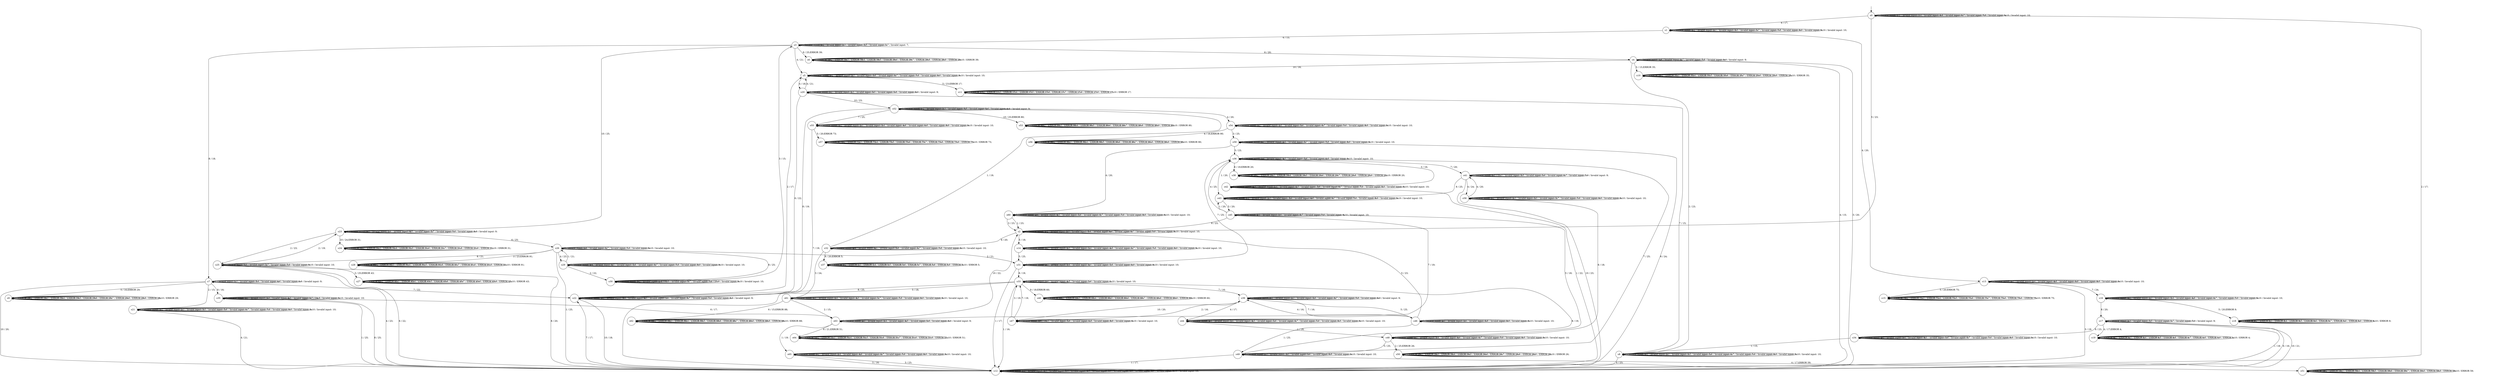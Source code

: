 digraph g {
__start0 [label="" shape="none"];

	s0 [shape="circle" label="s0"];
	s1 [shape="circle" label="s1"];
	s2 [shape="circle" label="s2"];
	s3 [shape="circle" label="s3"];
	s4 [shape="circle" label="s4"];
	s5 [shape="circle" label="s5"];
	s6 [shape="circle" label="s6"];
	s7 [shape="circle" label="s7"];
	s8 [shape="circle" label="s8"];
	s9 [shape="circle" label="s9"];
	s10 [shape="circle" label="s10"];
	s11 [shape="circle" label="s11"];
	s12 [shape="circle" label="s12"];
	s13 [shape="circle" label="s13"];
	s14 [shape="circle" label="s14"];
	s15 [shape="circle" label="s15"];
	s16 [shape="circle" label="s16"];
	s17 [shape="circle" label="s17"];
	s18 [shape="circle" label="s18"];
	s19 [shape="circle" label="s19"];
	s20 [shape="circle" label="s20"];
	s21 [shape="circle" label="s21"];
	s22 [shape="circle" label="s22"];
	s23 [shape="circle" label="s23"];
	s24 [shape="circle" label="s24"];
	s25 [shape="circle" label="s25"];
	s26 [shape="circle" label="s26"];
	s27 [shape="circle" label="s27"];
	s28 [shape="circle" label="s28"];
	s29 [shape="circle" label="s29"];
	s30 [shape="circle" label="s30"];
	s31 [shape="circle" label="s31"];
	s32 [shape="circle" label="s32"];
	s33 [shape="circle" label="s33"];
	s34 [shape="circle" label="s34"];
	s35 [shape="circle" label="s35"];
	s36 [shape="circle" label="s36"];
	s37 [shape="circle" label="s37"];
	s38 [shape="circle" label="s38"];
	s39 [shape="circle" label="s39"];
	s40 [shape="circle" label="s40"];
	s41 [shape="circle" label="s41"];
	s42 [shape="circle" label="s42"];
	s43 [shape="circle" label="s43"];
	s44 [shape="circle" label="s44"];
	s45 [shape="circle" label="s45"];
	s46 [shape="circle" label="s46"];
	s47 [shape="circle" label="s47"];
	s48 [shape="circle" label="s48"];
	s49 [shape="circle" label="s49"];
	s50 [shape="circle" label="s50"];
	s51 [shape="circle" label="s51"];
	s52 [shape="circle" label="s52"];
	s53 [shape="circle" label="s53"];
	s54 [shape="circle" label="s54"];
	s55 [shape="circle" label="s55"];
	s56 [shape="circle" label="s56"];
	s57 [shape="circle" label="s57"];
	s58 [shape="circle" label="s58"];
	s59 [shape="circle" label="s59"];
	s60 [shape="circle" label="s60"];
	s61 [shape="circle" label="s61"];
	s62 [shape="circle" label="s62"];
	s63 [shape="circle" label="s63"];
	s64 [shape="circle" label="s64"];
	s65 [shape="circle" label="s65"];
	s0 -> s0 [label="1 / Invalid input: 1;"];
	s0 -> s12 [label="2 / 17;"];
	s0 -> s0 [label="3 / Invalid input: 3;"];
	s0 -> s0 [label="4 / Invalid input: 4;"];
	s0 -> s2 [label="5 / 23;"];
	s0 -> s0 [label="6 / Invalid input: 6;"];
	s0 -> s0 [label="7 / Invalid input: 7;"];
	s0 -> s1 [label="8 / 17;"];
	s0 -> s0 [label="9 / Invalid input: 9;"];
	s0 -> s0 [label="10 / Invalid input: 10;"];
	s1 -> s1 [label="1 / Invalid input: 1;"];
	s1 -> s1 [label="2 / Invalid input: 2;"];
	s1 -> s1 [label="3 / Invalid input: 3;"];
	s1 -> s13 [label="4 / 20;"];
	s1 -> s1 [label="5 / Invalid input: 5;"];
	s1 -> s3 [label="6 / 15;"];
	s1 -> s1 [label="7 / Invalid input: 7;"];
	s1 -> s1 [label="8 / Invalid input: 8;"];
	s1 -> s1 [label="9 / Invalid input: 9;"];
	s1 -> s1 [label="10 / Invalid input: 10;"];
	s2 -> s2 [label="1 / Invalid input: 1;"];
	s2 -> s2 [label="2 / Invalid input: 2;"];
	s2 -> s2 [label="3 / Invalid input: 3;"];
	s2 -> s2 [label="4 / Invalid input: 4;"];
	s2 -> s14 [label="5 / 18;"];
	s2 -> s2 [label="6 / Invalid input: 6;"];
	s2 -> s2 [label="7 / Invalid input: 7;"];
	s2 -> s32 [label="8 / 20;"];
	s2 -> s2 [label="9 / Invalid input: 9;"];
	s2 -> s2 [label="10 / Invalid input: 10;"];
	s3 -> s3 [label="1 / Invalid input: 1;"];
	s3 -> s3 [label="2 / Invalid input: 2;"];
	s3 -> s3 [label="3 / Invalid input: 3;"];
	s3 -> s5 [label="4 / 21;"];
	s3 -> s3 [label="5 / Invalid input: 5;"];
	s3 -> s4 [label="6 / 20;"];
	s3 -> s3 [label="7 / Invalid input: 7;"];
	s3 -> s7 [label="8 / 18;"];
	s3 -> s6 [label="9 / 25;ERROR 39;"];
	s3 -> s23 [label="10 / 25;"];
	s4 -> s4 [label="1 / Invalid input: 1;"];
	s4 -> s8 [label="2 / 23;"];
	s4 -> s12 [label="3 / 20;"];
	s4 -> s12 [label="4 / 15;"];
	s4 -> s10 [label="5 / 15;ERROR 35;"];
	s4 -> s4 [label="6 / Invalid input: 6;"];
	s4 -> s4 [label="7 / Invalid input: 7;"];
	s4 -> s4 [label="8 / Invalid input: 8;"];
	s4 -> s4 [label="9 / Invalid input: 9;"];
	s4 -> s5 [label="10 / 16;"];
	s5 -> s5 [label="1 / Invalid input: 1;"];
	s5 -> s5 [label="2 / Invalid input: 2;"];
	s5 -> s5 [label="3 / Invalid input: 3;"];
	s5 -> s20 [label="4 / 18;"];
	s5 -> s11 [label="5 / 23;ERROR 17;"];
	s5 -> s5 [label="6 / Invalid input: 6;"];
	s5 -> s5 [label="7 / Invalid input: 7;"];
	s5 -> s5 [label="8 / Invalid input: 8;"];
	s5 -> s5 [label="9 / Invalid input: 9;"];
	s5 -> s5 [label="10 / Invalid input: 10;"];
	s6 -> s6 [label="1 / ERROR 39;"];
	s6 -> s6 [label="2 / ERROR 39;"];
	s6 -> s6 [label="3 / ERROR 39;"];
	s6 -> s6 [label="4 / ERROR 39;"];
	s6 -> s6 [label="5 / ERROR 39;"];
	s6 -> s6 [label="6 / ERROR 39;"];
	s6 -> s6 [label="7 / ERROR 39;"];
	s6 -> s6 [label="8 / ERROR 39;"];
	s6 -> s6 [label="9 / ERROR 39;"];
	s6 -> s6 [label="10 / ERROR 39;"];
	s7 -> s7 [label="1 / Invalid input: 1;"];
	s7 -> s21 [label="2 / 15;"];
	s7 -> s7 [label="3 / Invalid input: 3;"];
	s7 -> s7 [label="4 / Invalid input: 4;"];
	s7 -> s9 [label="5 / 16;ERROR 29;"];
	s7 -> s7 [label="6 / Invalid input: 6;"];
	s7 -> s22 [label="7 / 22;"];
	s7 -> s35 [label="8 / 16;"];
	s7 -> s7 [label="9 / Invalid input: 9;"];
	s7 -> s12 [label="10 / 20;"];
	s8 -> s8 [label="1 / Invalid input: 1;"];
	s8 -> s8 [label="2 / Invalid input: 2;"];
	s8 -> s8 [label="3 / Invalid input: 3;"];
	s8 -> s12 [label="4 / 23;"];
	s8 -> s8 [label="5 / Invalid input: 5;"];
	s8 -> s8 [label="6 / Invalid input: 6;"];
	s8 -> s8 [label="7 / Invalid input: 7;"];
	s8 -> s8 [label="8 / Invalid input: 8;"];
	s8 -> s8 [label="9 / Invalid input: 9;"];
	s8 -> s8 [label="10 / Invalid input: 10;"];
	s9 -> s9 [label="1 / ERROR 29;"];
	s9 -> s9 [label="2 / ERROR 29;"];
	s9 -> s9 [label="3 / ERROR 29;"];
	s9 -> s9 [label="4 / ERROR 29;"];
	s9 -> s9 [label="5 / ERROR 29;"];
	s9 -> s9 [label="6 / ERROR 29;"];
	s9 -> s9 [label="7 / ERROR 29;"];
	s9 -> s9 [label="8 / ERROR 29;"];
	s9 -> s9 [label="9 / ERROR 29;"];
	s9 -> s9 [label="10 / ERROR 29;"];
	s10 -> s10 [label="1 / ERROR 35;"];
	s10 -> s10 [label="2 / ERROR 35;"];
	s10 -> s10 [label="3 / ERROR 35;"];
	s10 -> s10 [label="4 / ERROR 35;"];
	s10 -> s10 [label="5 / ERROR 35;"];
	s10 -> s10 [label="6 / ERROR 35;"];
	s10 -> s10 [label="7 / ERROR 35;"];
	s10 -> s10 [label="8 / ERROR 35;"];
	s10 -> s10 [label="9 / ERROR 35;"];
	s10 -> s10 [label="10 / ERROR 35;"];
	s11 -> s11 [label="1 / ERROR 17;"];
	s11 -> s11 [label="2 / ERROR 17;"];
	s11 -> s11 [label="3 / ERROR 17;"];
	s11 -> s11 [label="4 / ERROR 17;"];
	s11 -> s11 [label="5 / ERROR 17;"];
	s11 -> s11 [label="6 / ERROR 17;"];
	s11 -> s11 [label="7 / ERROR 17;"];
	s11 -> s11 [label="8 / ERROR 17;"];
	s11 -> s11 [label="9 / ERROR 17;"];
	s11 -> s11 [label="10 / ERROR 17;"];
	s12 -> s12 [label="1 / Invalid input: 1;"];
	s12 -> s12 [label="2 / Invalid input: 2;"];
	s12 -> s12 [label="3 / Invalid input: 3;"];
	s12 -> s12 [label="4 / Invalid input: 4;"];
	s12 -> s12 [label="5 / Invalid input: 5;"];
	s12 -> s12 [label="6 / Invalid input: 6;"];
	s12 -> s22 [label="7 / 17;"];
	s12 -> s12 [label="8 / Invalid input: 8;"];
	s12 -> s12 [label="9 / Invalid input: 9;"];
	s12 -> s12 [label="10 / Invalid input: 10;"];
	s13 -> s13 [label="1 / Invalid input: 1;"];
	s13 -> s13 [label="2 / Invalid input: 2;"];
	s13 -> s12 [label="3 / 19;"];
	s13 -> s13 [label="4 / Invalid input: 4;"];
	s13 -> s15 [label="5 / 20;ERROR 75;"];
	s13 -> s13 [label="6 / Invalid input: 6;"];
	s13 -> s16 [label="7 / 24;"];
	s13 -> s13 [label="8 / Invalid input: 8;"];
	s13 -> s13 [label="9 / Invalid input: 9;"];
	s13 -> s13 [label="10 / Invalid input: 10;"];
	s14 -> s14 [label="1 / Invalid input: 1;"];
	s14 -> s14 [label="2 / Invalid input: 2;"];
	s14 -> s14 [label="3 / Invalid input: 3;"];
	s14 -> s14 [label="4 / Invalid input: 4;"];
	s14 -> s31 [label="5 / 25;"];
	s14 -> s14 [label="6 / Invalid input: 6;"];
	s14 -> s14 [label="7 / Invalid input: 7;"];
	s14 -> s14 [label="8 / Invalid input: 8;"];
	s14 -> s14 [label="9 / Invalid input: 9;"];
	s14 -> s14 [label="10 / Invalid input: 10;"];
	s15 -> s15 [label="1 / ERROR 75;"];
	s15 -> s15 [label="2 / ERROR 75;"];
	s15 -> s15 [label="3 / ERROR 75;"];
	s15 -> s15 [label="4 / ERROR 75;"];
	s15 -> s15 [label="5 / ERROR 75;"];
	s15 -> s15 [label="6 / ERROR 75;"];
	s15 -> s15 [label="7 / ERROR 75;"];
	s15 -> s15 [label="8 / ERROR 75;"];
	s15 -> s15 [label="9 / ERROR 75;"];
	s15 -> s15 [label="10 / ERROR 75;"];
	s16 -> s16 [label="1 / Invalid input: 1;"];
	s16 -> s16 [label="2 / Invalid input: 2;"];
	s16 -> s16 [label="3 / Invalid input: 3;"];
	s16 -> s16 [label="4 / Invalid input: 4;"];
	s16 -> s18 [label="5 / 20;ERROR 9;"];
	s16 -> s16 [label="6 / Invalid input: 6;"];
	s16 -> s16 [label="7 / Invalid input: 7;"];
	s16 -> s17 [label="8 / 20;"];
	s16 -> s16 [label="9 / Invalid input: 9;"];
	s16 -> s16 [label="10 / Invalid input: 10;"];
	s17 -> s12 [label="1 / 18;"];
	s17 -> s17 [label="2 / Invalid input: 2;"];
	s17 -> s17 [label="3 / Invalid input: 3;"];
	s17 -> s19 [label="4 / 17;ERROR 4;"];
	s17 -> s17 [label="5 / Invalid input: 5;"];
	s17 -> s12 [label="6 / 16;"];
	s17 -> s17 [label="7 / Invalid input: 7;"];
	s17 -> s34 [label="8 / 23;"];
	s17 -> s17 [label="9 / Invalid input: 9;"];
	s17 -> s12 [label="10 / 21;"];
	s18 -> s18 [label="1 / ERROR 9;"];
	s18 -> s18 [label="2 / ERROR 9;"];
	s18 -> s18 [label="3 / ERROR 9;"];
	s18 -> s18 [label="4 / ERROR 9;"];
	s18 -> s18 [label="5 / ERROR 9;"];
	s18 -> s18 [label="6 / ERROR 9;"];
	s18 -> s18 [label="7 / ERROR 9;"];
	s18 -> s18 [label="8 / ERROR 9;"];
	s18 -> s18 [label="9 / ERROR 9;"];
	s18 -> s18 [label="10 / ERROR 9;"];
	s19 -> s19 [label="1 / ERROR 4;"];
	s19 -> s19 [label="2 / ERROR 4;"];
	s19 -> s19 [label="3 / ERROR 4;"];
	s19 -> s19 [label="4 / ERROR 4;"];
	s19 -> s19 [label="5 / ERROR 4;"];
	s19 -> s19 [label="6 / ERROR 4;"];
	s19 -> s19 [label="7 / ERROR 4;"];
	s19 -> s19 [label="8 / ERROR 4;"];
	s19 -> s19 [label="9 / ERROR 4;"];
	s19 -> s19 [label="10 / ERROR 4;"];
	s20 -> s20 [label="1 / Invalid input: 1;"];
	s20 -> s20 [label="2 / Invalid input: 2;"];
	s20 -> s20 [label="3 / Invalid input: 3;"];
	s20 -> s5 [label="4 / 21;"];
	s20 -> s20 [label="5 / Invalid input: 5;"];
	s20 -> s22 [label="6 / 22;"];
	s20 -> s8 [label="7 / 15;"];
	s20 -> s20 [label="8 / Invalid input: 8;"];
	s20 -> s20 [label="9 / Invalid input: 9;"];
	s20 -> s52 [label="10 / 23;"];
	s21 -> s21 [label="1 / Invalid input: 1;"];
	s21 -> s21 [label="2 / Invalid input: 2;"];
	s21 -> s21 [label="3 / Invalid input: 3;"];
	s21 -> s12 [label="4 / 21;"];
	s21 -> s21 [label="5 / Invalid input: 5;"];
	s21 -> s21 [label="6 / Invalid input: 6;"];
	s21 -> s21 [label="7 / Invalid input: 7;"];
	s21 -> s21 [label="8 / Invalid input: 8;"];
	s21 -> s21 [label="9 / Invalid input: 9;"];
	s21 -> s21 [label="10 / Invalid input: 10;"];
	s22 -> s22 [label="1 / Invalid input: 1;"];
	s22 -> s5 [label="2 / 17;"];
	s22 -> s22 [label="3 / Invalid input: 3;"];
	s22 -> s22 [label="4 / Invalid input: 4;"];
	s22 -> s22 [label="5 / Invalid input: 5;"];
	s22 -> s22 [label="6 / Invalid input: 6;"];
	s22 -> s22 [label="7 / Invalid input: 7;"];
	s22 -> s22 [label="8 / Invalid input: 8;"];
	s22 -> s22 [label="9 / Invalid input: 9;"];
	s22 -> s12 [label="10 / 18;"];
	s23 -> s23 [label="1 / Invalid input: 1;"];
	s23 -> s25 [label="2 / 23;"];
	s23 -> s23 [label="3 / Invalid input: 3;"];
	s23 -> s23 [label="4 / Invalid input: 4;"];
	s23 -> s23 [label="5 / Invalid input: 5;"];
	s23 -> s26 [label="6 / 25;"];
	s23 -> s23 [label="7 / Invalid input: 7;"];
	s23 -> s23 [label="8 / Invalid input: 8;"];
	s23 -> s23 [label="9 / Invalid input: 9;"];
	s23 -> s24 [label="10 / 24;ERROR 31;"];
	s24 -> s24 [label="1 / ERROR 31;"];
	s24 -> s24 [label="2 / ERROR 31;"];
	s24 -> s24 [label="3 / ERROR 31;"];
	s24 -> s24 [label="4 / ERROR 31;"];
	s24 -> s24 [label="5 / ERROR 31;"];
	s24 -> s24 [label="6 / ERROR 31;"];
	s24 -> s24 [label="7 / ERROR 31;"];
	s24 -> s24 [label="8 / ERROR 31;"];
	s24 -> s24 [label="9 / ERROR 31;"];
	s24 -> s24 [label="10 / ERROR 31;"];
	s25 -> s25 [label="1 / Invalid input: 1;"];
	s25 -> s23 [label="2 / 19;"];
	s25 -> s27 [label="3 / 25;ERROR 43;"];
	s25 -> s12 [label="4 / 23;"];
	s25 -> s25 [label="5 / Invalid input: 5;"];
	s25 -> s12 [label="6 / 22;"];
	s25 -> s25 [label="7 / Invalid input: 7;"];
	s25 -> s12 [label="8 / 20;"];
	s25 -> s25 [label="9 / Invalid input: 9;"];
	s25 -> s25 [label="10 / Invalid input: 10;"];
	s26 -> s12 [label="1 / 25;"];
	s26 -> s31 [label="2 / 21;"];
	s26 -> s28 [label="3 / 23;ERROR 91;"];
	s26 -> s29 [label="4 / 23;"];
	s26 -> s26 [label="5 / Invalid input: 5;"];
	s26 -> s26 [label="6 / Invalid input: 6;"];
	s26 -> s26 [label="7 / Invalid input: 7;"];
	s26 -> s25 [label="8 / 21;"];
	s26 -> s26 [label="9 / Invalid input: 9;"];
	s26 -> s26 [label="10 / Invalid input: 10;"];
	s27 -> s27 [label="1 / ERROR 43;"];
	s27 -> s27 [label="2 / ERROR 43;"];
	s27 -> s27 [label="3 / ERROR 43;"];
	s27 -> s27 [label="4 / ERROR 43;"];
	s27 -> s27 [label="5 / ERROR 43;"];
	s27 -> s27 [label="6 / ERROR 43;"];
	s27 -> s27 [label="7 / ERROR 43;"];
	s27 -> s27 [label="8 / ERROR 43;"];
	s27 -> s27 [label="9 / ERROR 43;"];
	s27 -> s27 [label="10 / ERROR 43;"];
	s28 -> s28 [label="1 / ERROR 91;"];
	s28 -> s28 [label="2 / ERROR 91;"];
	s28 -> s28 [label="3 / ERROR 91;"];
	s28 -> s28 [label="4 / ERROR 91;"];
	s28 -> s28 [label="5 / ERROR 91;"];
	s28 -> s28 [label="6 / ERROR 91;"];
	s28 -> s28 [label="7 / ERROR 91;"];
	s28 -> s28 [label="8 / ERROR 91;"];
	s28 -> s28 [label="9 / ERROR 91;"];
	s28 -> s28 [label="10 / ERROR 91;"];
	s29 -> s26 [label="1 / 21;"];
	s29 -> s30 [label="2 / 22;"];
	s29 -> s29 [label="3 / Invalid input: 3;"];
	s29 -> s29 [label="4 / Invalid input: 4;"];
	s29 -> s29 [label="5 / Invalid input: 5;"];
	s29 -> s29 [label="6 / Invalid input: 6;"];
	s29 -> s29 [label="7 / Invalid input: 7;"];
	s29 -> s29 [label="8 / Invalid input: 8;"];
	s29 -> s29 [label="9 / Invalid input: 9;"];
	s29 -> s29 [label="10 / Invalid input: 10;"];
	s30 -> s30 [label="1 / Invalid input: 1;"];
	s30 -> s30 [label="2 / Invalid input: 2;"];
	s30 -> s3 [label="3 / 15;"];
	s30 -> s30 [label="4 / 22;"];
	s30 -> s30 [label="5 / Invalid input: 5;"];
	s30 -> s26 [label="6 / 25;"];
	s30 -> s30 [label="7 / Invalid input: 7;"];
	s30 -> s30 [label="8 / 22;"];
	s30 -> s30 [label="9 / Invalid input: 9;"];
	s30 -> s30 [label="10 / Invalid input: 10;"];
	s31 -> s12 [label="1 / 17;"];
	s31 -> s31 [label="2 / Invalid input: 2;"];
	s31 -> s31 [label="3 / Invalid input: 3;"];
	s31 -> s31 [label="4 / Invalid input: 4;"];
	s31 -> s31 [label="5 / Invalid input: 5;"];
	s31 -> s31 [label="6 / Invalid input: 6;"];
	s31 -> s36 [label="7 / 25;"];
	s31 -> s33 [label="8 / 19;"];
	s31 -> s31 [label="9 / Invalid input: 9;"];
	s31 -> s31 [label="10 / Invalid input: 10;"];
	s32 -> s52 [label="1 / 19;"];
	s32 -> s32 [label="2 / Invalid input: 2;"];
	s32 -> s61 [label="3 / 24;"];
	s32 -> s32 [label="4 / Invalid input: 4;"];
	s32 -> s32 [label="5 / Invalid input: 5;"];
	s32 -> s32 [label="6 / Invalid input: 6;"];
	s32 -> s32 [label="7 / Invalid input: 7;"];
	s32 -> s32 [label="8 / Invalid input: 8;"];
	s32 -> s37 [label="9 / 20;ERROR 5;"];
	s32 -> s32 [label="10 / Invalid input: 10;"];
	s33 -> s12 [label="1 / 16;"];
	s33 -> s33 [label="2 / Invalid input: 2;"];
	s33 -> s22 [label="3 / 18;"];
	s33 -> s33 [label="4 / Invalid input: 4;"];
	s33 -> s33 [label="5 / Invalid input: 5;"];
	s33 -> s33 [label="6 / Invalid input: 6;"];
	s33 -> s39 [label="7 / 16;"];
	s33 -> s22 [label="8 / 25;"];
	s33 -> s40 [label="9 / 18;ERROR 60;"];
	s33 -> s33 [label="10 / Invalid input: 10;"];
	s34 -> s8 [label="1 / 15;"];
	s34 -> s34 [label="2 / Invalid input: 2;"];
	s34 -> s34 [label="3 / Invalid input: 3;"];
	s34 -> s34 [label="4 / Invalid input: 4;"];
	s34 -> s34 [label="5 / Invalid input: 5;"];
	s34 -> s34 [label="6 / Invalid input: 6;"];
	s34 -> s34 [label="7 / Invalid input: 7;"];
	s34 -> s34 [label="8 / Invalid input: 8;"];
	s34 -> s34 [label="9 / Invalid input: 9;"];
	s34 -> s34 [label="10 / Invalid input: 10;"];
	s35 -> s12 [label="1 / 25;"];
	s35 -> s35 [label="2 / Invalid input: 2;"];
	s35 -> s35 [label="3 / Invalid input: 3;"];
	s35 -> s35 [label="4 / Invalid input: 4;"];
	s35 -> s35 [label="5 / Invalid input: 5;"];
	s35 -> s63 [label="6 / 17;"];
	s35 -> s35 [label="7 / 24;"];
	s35 -> s12 [label="8 / 25;"];
	s35 -> s35 [label="9 / Invalid input: 9;"];
	s35 -> s35 [label="10 / Invalid input: 10;"];
	s36 -> s43 [label="1 / 20;"];
	s36 -> s36 [label="2 / Invalid input: 2;"];
	s36 -> s42 [label="3 / 16;"];
	s36 -> s36 [label="4 / Invalid input: 4;"];
	s36 -> s36 [label="5 / Invalid input: 5;"];
	s36 -> s36 [label="6 / Invalid input: 6;"];
	s36 -> s41 [label="7 / 20;"];
	s36 -> s38 [label="8 / 19;ERROR 20;"];
	s36 -> s36 [label="9 / Invalid input: 9;"];
	s36 -> s36 [label="10 / Invalid input: 10;"];
	s37 -> s37 [label="1 / ERROR 5;"];
	s37 -> s37 [label="2 / ERROR 5;"];
	s37 -> s37 [label="3 / ERROR 5;"];
	s37 -> s37 [label="4 / ERROR 5;"];
	s37 -> s37 [label="5 / ERROR 5;"];
	s37 -> s37 [label="6 / ERROR 5;"];
	s37 -> s37 [label="7 / ERROR 5;"];
	s37 -> s37 [label="8 / ERROR 5;"];
	s37 -> s37 [label="9 / ERROR 5;"];
	s37 -> s37 [label="10 / ERROR 5;"];
	s38 -> s38 [label="1 / ERROR 20;"];
	s38 -> s38 [label="2 / ERROR 20;"];
	s38 -> s38 [label="3 / ERROR 20;"];
	s38 -> s38 [label="4 / ERROR 20;"];
	s38 -> s38 [label="5 / ERROR 20;"];
	s38 -> s38 [label="6 / ERROR 20;"];
	s38 -> s38 [label="7 / ERROR 20;"];
	s38 -> s38 [label="8 / ERROR 20;"];
	s38 -> s38 [label="9 / ERROR 20;"];
	s38 -> s38 [label="10 / ERROR 20;"];
	s39 -> s39 [label="1 / Invalid input: 1;"];
	s39 -> s39 [label="2 / Invalid input: 2;"];
	s39 -> s39 [label="3 / Invalid input: 3;"];
	s39 -> s44 [label="4 / 17;"];
	s39 -> s46 [label="5 / 25;"];
	s39 -> s39 [label="6 / Invalid input: 6;"];
	s39 -> s39 [label="7 / Invalid input: 7;"];
	s39 -> s39 [label="8 / Invalid input: 8;"];
	s39 -> s39 [label="9 / Invalid input: 9;"];
	s39 -> s47 [label="10 / 20;"];
	s40 -> s40 [label="1 / ERROR 60;"];
	s40 -> s40 [label="2 / ERROR 60;"];
	s40 -> s40 [label="3 / ERROR 60;"];
	s40 -> s40 [label="4 / ERROR 60;"];
	s40 -> s40 [label="5 / ERROR 60;"];
	s40 -> s40 [label="6 / ERROR 60;"];
	s40 -> s40 [label="7 / ERROR 60;"];
	s40 -> s40 [label="8 / ERROR 60;"];
	s40 -> s40 [label="9 / ERROR 60;"];
	s40 -> s40 [label="10 / ERROR 60;"];
	s41 -> s41 [label="1 / Invalid input: 1;"];
	s41 -> s41 [label="2 / 25;"];
	s41 -> s41 [label="3 / Invalid input: 3;"];
	s41 -> s58 [label="4 / 24;"];
	s41 -> s41 [label="5 / Invalid input: 5;"];
	s41 -> s41 [label="6 / Invalid input: 6;"];
	s41 -> s41 [label="7 / Invalid input: 7;"];
	s41 -> s43 [label="8 / 25;"];
	s41 -> s41 [label="9 / Invalid input: 9;"];
	s41 -> s12 [label="10 / 23;"];
	s42 -> s12 [label="1 / 22;"];
	s42 -> s42 [label="2 / Invalid input: 2;"];
	s42 -> s42 [label="3 / Invalid input: 3;"];
	s42 -> s42 [label="4 / Invalid input: 4;"];
	s42 -> s42 [label="5 / Invalid input: 5;"];
	s42 -> s42 [label="6 / Invalid input: 6;"];
	s42 -> s42 [label="7 / Invalid input: 7;"];
	s42 -> s42 [label="8 / Invalid input: 8;"];
	s42 -> s42 [label="9 / Invalid input: 9;"];
	s42 -> s42 [label="10 / Invalid input: 10;"];
	s43 -> s43 [label="1 / Invalid input: 1;"];
	s43 -> s43 [label="2 / Invalid input: 2;"];
	s43 -> s43 [label="3 / Invalid input: 3;"];
	s43 -> s43 [label="4 / Invalid input: 4;"];
	s43 -> s45 [label="5 / 20;"];
	s43 -> s43 [label="6 / Invalid input: 6;"];
	s43 -> s43 [label="7 / Invalid input: 7;"];
	s43 -> s43 [label="8 / Invalid input: 8;"];
	s43 -> s43 [label="9 / Invalid input: 9;"];
	s43 -> s43 [label="10 / Invalid input: 10;"];
	s44 -> s48 [label="1 / 18;"];
	s44 -> s44 [label="2 / Invalid input: 2;"];
	s44 -> s44 [label="3 / Invalid input: 3;"];
	s44 -> s44 [label="4 / Invalid input: 4;"];
	s44 -> s44 [label="5 / Invalid input: 5;"];
	s44 -> s44 [label="6 / Invalid input: 6;"];
	s44 -> s44 [label="7 / Invalid input: 7;"];
	s44 -> s44 [label="8 / Invalid input: 8;"];
	s44 -> s44 [label="9 / Invalid input: 9;"];
	s44 -> s44 [label="10 / Invalid input: 10;"];
	s45 -> s43 [label="1 / 20;"];
	s45 -> s45 [label="2 / Invalid input: 2;"];
	s45 -> s45 [label="3 / Invalid input: 3;"];
	s45 -> s36 [label="4 / 25;"];
	s45 -> s48 [label="5 / 18;"];
	s45 -> s45 [label="6 / Invalid input: 6;"];
	s45 -> s45 [label="7 / Invalid input: 7;"];
	s45 -> s2 [label="8 / 23;"];
	s45 -> s45 [label="9 / Invalid input: 9;"];
	s45 -> s45 [label="10 / Invalid input: 10;"];
	s46 -> s49 [label="1 / 25;"];
	s46 -> s46 [label="2 / Invalid input: 2;"];
	s46 -> s46 [label="3 / Invalid input: 3;"];
	s46 -> s39 [label="4 / 16;"];
	s46 -> s2 [label="5 / 23;"];
	s46 -> s46 [label="6 / Invalid input: 6;"];
	s46 -> s39 [label="7 / 16;"];
	s46 -> s46 [label="8 / Invalid input: 8;"];
	s46 -> s46 [label="9 / Invalid input: 9;"];
	s46 -> s46 [label="10 / Invalid input: 10;"];
	s47 -> s47 [label="1 / Invalid input: 1;"];
	s47 -> s39 [label="2 / 16;"];
	s47 -> s33 [label="3 / 19;"];
	s47 -> s47 [label="4 / 20;"];
	s47 -> s47 [label="5 / Invalid input: 5;"];
	s47 -> s47 [label="6 / Invalid input: 6;"];
	s47 -> s33 [label="7 / 19;"];
	s47 -> s47 [label="8 / Invalid input: 8;"];
	s47 -> s47 [label="9 / Invalid input: 9;"];
	s47 -> s47 [label="10 / Invalid input: 10;"];
	s48 -> s48 [label="1 / Invalid input: 1;"];
	s48 -> s50 [label="2 / 25;ERROR 26;"];
	s48 -> s48 [label="3 / Invalid input: 3;"];
	s48 -> s48 [label="4 / Invalid input: 4;"];
	s48 -> s49 [label="5 / 25;"];
	s48 -> s48 [label="6 / Invalid input: 6;"];
	s48 -> s48 [label="7 / Invalid input: 7;"];
	s48 -> s48 [label="8 / Invalid input: 8;"];
	s48 -> s48 [label="9 / Invalid input: 9;"];
	s48 -> s48 [label="10 / Invalid input: 10;"];
	s49 -> s12 [label="1 / 17;"];
	s49 -> s49 [label="2 / Invalid input: 2;"];
	s49 -> s49 [label="3 / Invalid input: 3;"];
	s49 -> s51 [label="4 / 17;ERROR 59;"];
	s49 -> s49 [label="5 / Invalid input: 5;"];
	s49 -> s49 [label="6 / Invalid input: 6;"];
	s49 -> s36 [label="7 / 25;"];
	s49 -> s33 [label="8 / 19;"];
	s49 -> s49 [label="9 / Invalid input: 9;"];
	s49 -> s49 [label="10 / Invalid input: 10;"];
	s50 -> s50 [label="1 / ERROR 26;"];
	s50 -> s50 [label="2 / ERROR 26;"];
	s50 -> s50 [label="3 / ERROR 26;"];
	s50 -> s50 [label="4 / ERROR 26;"];
	s50 -> s50 [label="5 / ERROR 26;"];
	s50 -> s50 [label="6 / ERROR 26;"];
	s50 -> s50 [label="7 / ERROR 26;"];
	s50 -> s50 [label="8 / ERROR 26;"];
	s50 -> s50 [label="9 / ERROR 26;"];
	s50 -> s50 [label="10 / ERROR 26;"];
	s51 -> s51 [label="1 / ERROR 59;"];
	s51 -> s51 [label="2 / ERROR 59;"];
	s51 -> s51 [label="3 / ERROR 59;"];
	s51 -> s51 [label="4 / ERROR 59;"];
	s51 -> s51 [label="5 / ERROR 59;"];
	s51 -> s51 [label="6 / ERROR 59;"];
	s51 -> s51 [label="7 / ERROR 59;"];
	s51 -> s51 [label="8 / ERROR 59;"];
	s51 -> s51 [label="9 / ERROR 59;"];
	s51 -> s51 [label="10 / ERROR 59;"];
	s52 -> s52 [label="1 / Invalid input: 1;"];
	s52 -> s52 [label="2 / Invalid input: 2;"];
	s52 -> s52 [label="3 / Invalid input: 3;"];
	s52 -> s54 [label="4 / 20;"];
	s52 -> s52 [label="5 / Invalid input: 5;"];
	s52 -> s52 [label="6 / Invalid input: 6;"];
	s52 -> s55 [label="7 / 25;"];
	s52 -> s22 [label="8 / 19;"];
	s52 -> s52 [label="9 / Invalid input: 9;"];
	s52 -> s53 [label="10 / 25;ERROR 80;"];
	s53 -> s53 [label="1 / ERROR 80;"];
	s53 -> s53 [label="2 / ERROR 80;"];
	s53 -> s53 [label="3 / ERROR 80;"];
	s53 -> s53 [label="4 / ERROR 80;"];
	s53 -> s53 [label="5 / ERROR 80;"];
	s53 -> s53 [label="6 / ERROR 80;"];
	s53 -> s53 [label="7 / ERROR 80;"];
	s53 -> s53 [label="8 / ERROR 80;"];
	s53 -> s53 [label="9 / ERROR 80;"];
	s53 -> s53 [label="10 / ERROR 80;"];
	s54 -> s54 [label="1 / Invalid input: 1;"];
	s54 -> s54 [label="2 / Invalid input: 2;"];
	s54 -> s59 [label="3 / 25;"];
	s54 -> s56 [label="4 / 16;ERROR 90;"];
	s54 -> s54 [label="5 / Invalid input: 5;"];
	s54 -> s54 [label="6 / Invalid input: 6;"];
	s54 -> s54 [label="7 / Invalid input: 7;"];
	s54 -> s54 [label="8 / Invalid input: 8;"];
	s54 -> s54 [label="9 / Invalid input: 9;"];
	s54 -> s54 [label="10 / Invalid input: 10;"];
	s55 -> s55 [label="1 / Invalid input: 1;"];
	s55 -> s55 [label="2 / Invalid input: 2;"];
	s55 -> s55 [label="3 / Invalid input: 3;"];
	s55 -> s55 [label="4 / Invalid input: 4;"];
	s55 -> s57 [label="5 / 20;ERROR 73;"];
	s55 -> s55 [label="6 / Invalid input: 6;"];
	s55 -> s12 [label="7 / 19;"];
	s55 -> s55 [label="8 / Invalid input: 8;"];
	s55 -> s55 [label="9 / Invalid input: 9;"];
	s55 -> s55 [label="10 / Invalid input: 10;"];
	s56 -> s56 [label="1 / ERROR 90;"];
	s56 -> s56 [label="2 / ERROR 90;"];
	s56 -> s56 [label="3 / ERROR 90;"];
	s56 -> s56 [label="4 / ERROR 90;"];
	s56 -> s56 [label="5 / ERROR 90;"];
	s56 -> s56 [label="6 / ERROR 90;"];
	s56 -> s56 [label="7 / ERROR 90;"];
	s56 -> s56 [label="8 / ERROR 90;"];
	s56 -> s56 [label="9 / ERROR 90;"];
	s56 -> s56 [label="10 / ERROR 90;"];
	s57 -> s57 [label="1 / ERROR 73;"];
	s57 -> s57 [label="2 / ERROR 73;"];
	s57 -> s57 [label="3 / ERROR 73;"];
	s57 -> s57 [label="4 / ERROR 73;"];
	s57 -> s57 [label="5 / ERROR 73;"];
	s57 -> s57 [label="6 / ERROR 73;"];
	s57 -> s57 [label="7 / ERROR 73;"];
	s57 -> s57 [label="8 / ERROR 73;"];
	s57 -> s57 [label="9 / ERROR 73;"];
	s57 -> s57 [label="10 / ERROR 73;"];
	s58 -> s58 [label="1 / Invalid input: 1;"];
	s58 -> s58 [label="2 / Invalid input: 2;"];
	s58 -> s58 [label="3 / Invalid input: 3;"];
	s58 -> s41 [label="4 / 20;"];
	s58 -> s58 [label="5 / Invalid input: 5;"];
	s58 -> s48 [label="6 / 18;"];
	s58 -> s58 [label="7 / Invalid input: 7;"];
	s58 -> s58 [label="8 / Invalid input: 8;"];
	s58 -> s58 [label="9 / Invalid input: 9;"];
	s58 -> s58 [label="10 / Invalid input: 10;"];
	s59 -> s59 [label="1 / Invalid input: 1;"];
	s59 -> s59 [label="2 / Invalid input: 2;"];
	s59 -> s36 [label="3 / 23;"];
	s59 -> s60 [label="4 / 20;"];
	s59 -> s59 [label="5 / Invalid input: 5;"];
	s59 -> s12 [label="6 / 24;"];
	s59 -> s59 [label="7 / Invalid input: 7;"];
	s59 -> s59 [label="8 / Invalid input: 8;"];
	s59 -> s59 [label="9 / Invalid input: 9;"];
	s59 -> s59 [label="10 / Invalid input: 10;"];
	s60 -> s2 [label="1 / 23;"];
	s60 -> s60 [label="2 / Invalid input: 2;"];
	s60 -> s2 [label="3 / 23;"];
	s60 -> s60 [label="4 / Invalid input: 4;"];
	s60 -> s60 [label="5 / Invalid input: 5;"];
	s60 -> s60 [label="6 / Invalid input: 6;"];
	s60 -> s60 [label="7 / Invalid input: 7;"];
	s60 -> s60 [label="8 / Invalid input: 8;"];
	s60 -> s60 [label="9 / Invalid input: 9;"];
	s60 -> s60 [label="10 / Invalid input: 10;"];
	s61 -> s61 [label="1 / Invalid input: 1;"];
	s61 -> s63 [label="2 / 15;"];
	s61 -> s61 [label="3 / Invalid input: 3;"];
	s61 -> s61 [label="4 / Invalid input: 4;"];
	s61 -> s61 [label="5 / Invalid input: 5;"];
	s61 -> s62 [label="6 / 15;ERROR 88;"];
	s61 -> s61 [label="7 / Invalid input: 7;"];
	s61 -> s61 [label="8 / Invalid input: 8;"];
	s61 -> s61 [label="9 / Invalid input: 9;"];
	s61 -> s61 [label="10 / Invalid input: 10;"];
	s62 -> s62 [label="1 / ERROR 88;"];
	s62 -> s62 [label="2 / ERROR 88;"];
	s62 -> s62 [label="3 / ERROR 88;"];
	s62 -> s62 [label="4 / ERROR 88;"];
	s62 -> s62 [label="5 / ERROR 88;"];
	s62 -> s62 [label="6 / ERROR 88;"];
	s62 -> s62 [label="7 / ERROR 88;"];
	s62 -> s62 [label="8 / ERROR 88;"];
	s62 -> s62 [label="9 / ERROR 88;"];
	s62 -> s62 [label="10 / ERROR 88;"];
	s63 -> s65 [label="1 / 19;"];
	s63 -> s63 [label="2 / Invalid input: 2;"];
	s63 -> s63 [label="3 / Invalid input: 3;"];
	s63 -> s63 [label="4 / Invalid input: 4;"];
	s63 -> s63 [label="5 / Invalid input: 5;"];
	s63 -> s64 [label="6 / 21;ERROR 51;"];
	s63 -> s45 [label="7 / 19;"];
	s63 -> s63 [label="8 / Invalid input: 8;"];
	s63 -> s63 [label="9 / Invalid input: 9;"];
	s63 -> s2 [label="10 / 22;"];
	s64 -> s64 [label="1 / ERROR 51;"];
	s64 -> s64 [label="2 / ERROR 51;"];
	s64 -> s64 [label="3 / ERROR 51;"];
	s64 -> s64 [label="4 / ERROR 51;"];
	s64 -> s64 [label="5 / ERROR 51;"];
	s64 -> s64 [label="6 / ERROR 51;"];
	s64 -> s64 [label="7 / ERROR 51;"];
	s64 -> s64 [label="8 / ERROR 51;"];
	s64 -> s64 [label="9 / ERROR 51;"];
	s64 -> s64 [label="10 / ERROR 51;"];
	s65 -> s65 [label="1 / Invalid input: 1;"];
	s65 -> s65 [label="2 / Invalid input: 2;"];
	s65 -> s12 [label="3 / 23;"];
	s65 -> s65 [label="4 / Invalid input: 4;"];
	s65 -> s12 [label="5 / 16;"];
	s65 -> s65 [label="6 / Invalid input: 6;"];
	s65 -> s65 [label="7 / Invalid input: 7;"];
	s65 -> s65 [label="8 / Invalid input: 8;"];
	s65 -> s65 [label="9 / Invalid input: 9;"];
	s65 -> s65 [label="10 / Invalid input: 10;"];

__start0 -> s0;
}
